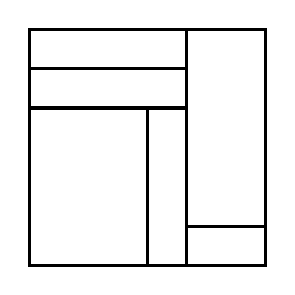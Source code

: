 \begin{tikzpicture}[very thick, scale=.5]
    \draw (0,5) rectangle (4,6);
    \draw (0,4) rectangle (4,5);
    \draw (0,0) rectangle (3,4);
    \draw (3,0) rectangle (4,4);
    \draw (4,1) rectangle (6,6);
    \draw (4,0) rectangle (6,1);
\end{tikzpicture}
